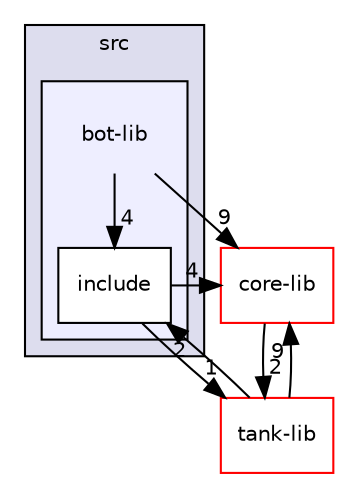 digraph "/home/michal/proi/projekt2/22l-proi-projekt-jakomulski-budnik-owienko/src/bot-lib" {
  bgcolor=transparent;
  compound=true
  node [ fontsize="10", fontname="Helvetica"];
  edge [ labelfontsize="10", labelfontname="Helvetica"];
  subgraph clusterdir_68267d1309a1af8e8297ef4c3efbcdba {
    graph [ bgcolor="#ddddee", pencolor="black", label="src" fontname="Helvetica", fontsize="10", URL="dir_68267d1309a1af8e8297ef4c3efbcdba.html"]
  subgraph clusterdir_bca8c228595a97e53e081df8126faa1b {
    graph [ bgcolor="#eeeeff", pencolor="black", label="" URL="dir_bca8c228595a97e53e081df8126faa1b.html"];
    dir_bca8c228595a97e53e081df8126faa1b [shape=plaintext label="bot-lib"];
    dir_cc5f298c3e331e2c9c702316b142ba7a [shape=box label="include" color="black" fillcolor="white" style="filled" URL="dir_cc5f298c3e331e2c9c702316b142ba7a.html"];
  }
  }
  dir_09862807db2014add90ed94978e55931 [shape=box label="tank-lib" color="red" URL="dir_09862807db2014add90ed94978e55931.html"];
  dir_dd008488fb0da8829e2acca19721471d [shape=box label="core-lib" color="red" URL="dir_dd008488fb0da8829e2acca19721471d.html"];
  dir_bca8c228595a97e53e081df8126faa1b->dir_cc5f298c3e331e2c9c702316b142ba7a [headlabel="4", labeldistance=1.5 headhref="dir_000003_000004.html"];
  dir_bca8c228595a97e53e081df8126faa1b->dir_dd008488fb0da8829e2acca19721471d [headlabel="9", labeldistance=1.5 headhref="dir_000003_000005.html"];
  dir_cc5f298c3e331e2c9c702316b142ba7a->dir_09862807db2014add90ed94978e55931 [headlabel="1", labeldistance=1.5 headhref="dir_000004_000016.html"];
  dir_cc5f298c3e331e2c9c702316b142ba7a->dir_dd008488fb0da8829e2acca19721471d [headlabel="4", labeldistance=1.5 headhref="dir_000004_000005.html"];
  dir_09862807db2014add90ed94978e55931->dir_cc5f298c3e331e2c9c702316b142ba7a [headlabel="2", labeldistance=1.5 headhref="dir_000016_000004.html"];
  dir_09862807db2014add90ed94978e55931->dir_dd008488fb0da8829e2acca19721471d [headlabel="9", labeldistance=1.5 headhref="dir_000016_000005.html"];
  dir_dd008488fb0da8829e2acca19721471d->dir_09862807db2014add90ed94978e55931 [headlabel="2", labeldistance=1.5 headhref="dir_000005_000016.html"];
}
